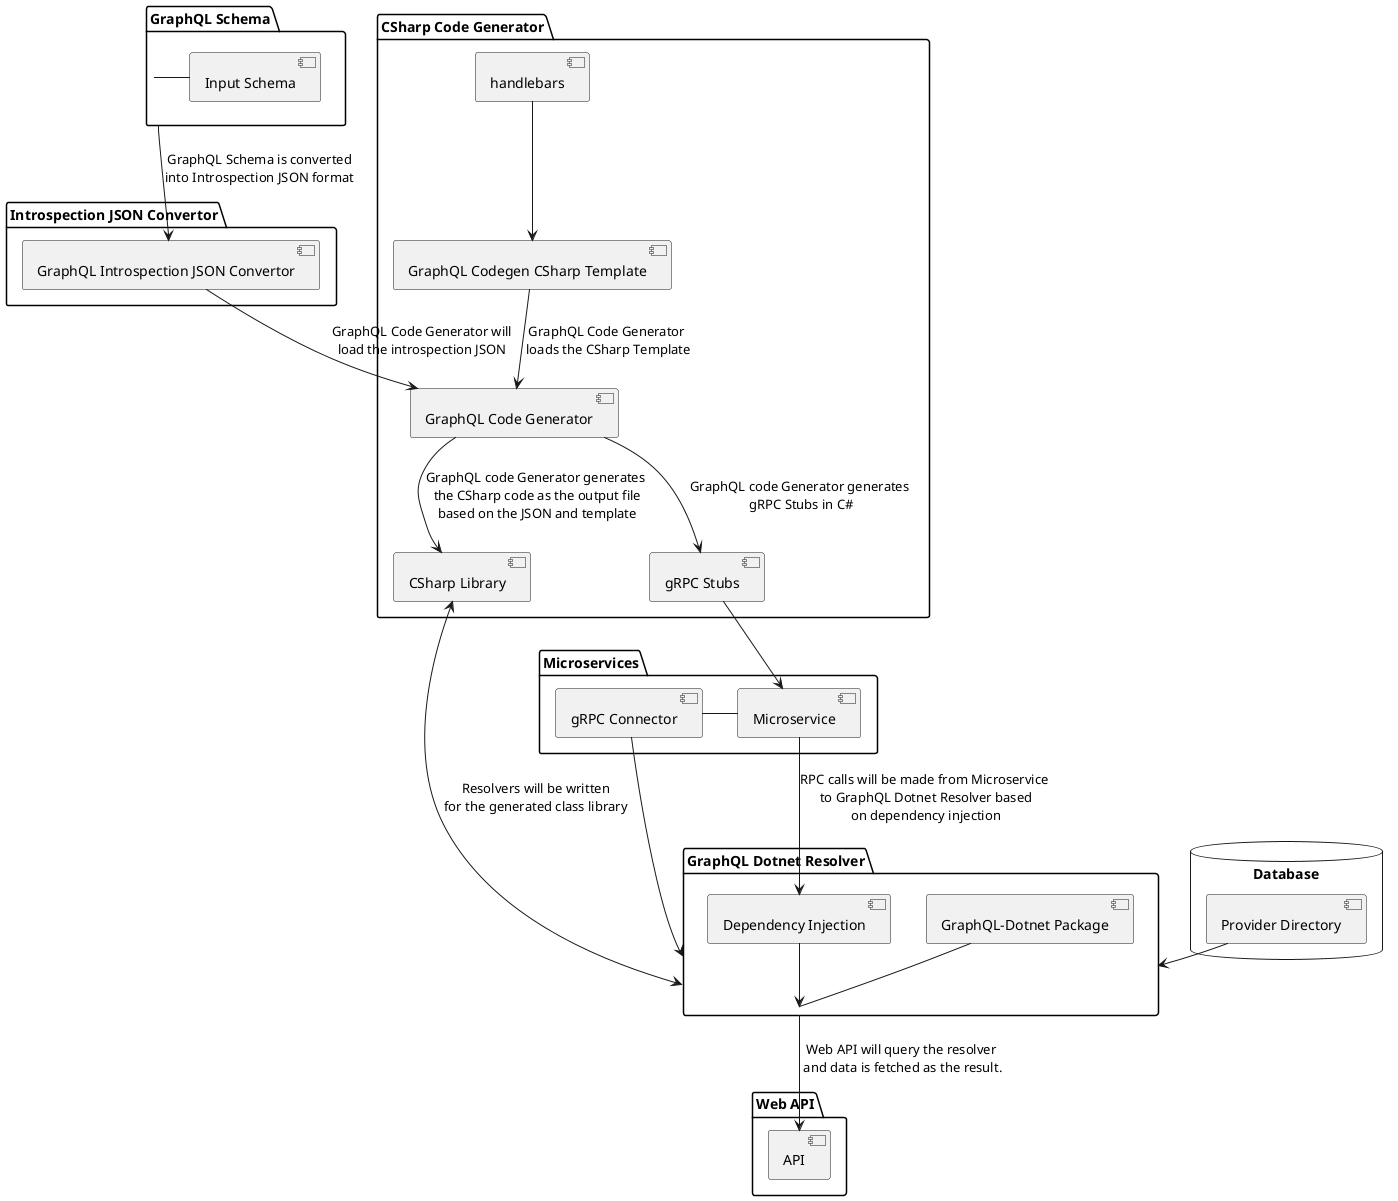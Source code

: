 
@startuml

package "GraphQL Schema" {
    [Input Schema] - [GraphQL Schema] 
}

package "Introspection JSON Convertor" {
    [GraphQL Schema] --> [GraphQL Introspection JSON Convertor] : GraphQL Schema is converted\ninto Introspection JSON format
}

package "CSharp Code Generator" {
    [handlebars] --> [GraphQL Codegen CSharp Template]
    [GraphQL Introspection JSON Convertor] --> [GraphQL Code Generator] : GraphQL Code Generator will\nload the introspection JSON
    [GraphQL Codegen CSharp Template] --> [GraphQL Code Generator]: GraphQL Code Generator \nloads the CSharp Template
    [GraphQL Code Generator] -->  [CSharp Library] : GraphQL code Generator generates \nthe CSharp code as the output file\nbased on the JSON and template
    [GraphQL Code Generator] -->  [gRPC Stubs] : GraphQL code Generator generates\n gRPC Stubs in C#
}
  
package "GraphQL Dotnet Resolver" {
    [GraphQL-Dotnet Package] - [GraphQL Dotnet Resolver] 
    [Dependency Injection] -->  [GraphQL Dotnet Resolver]
}

package "Microservices" {
    [Microservice] -->  [Dependency Injection] : RPC calls will be made from Microservice\n to GraphQL Dotnet Resolver based\n on dependency injection
    [gRPC Connector] --> [GraphQL Dotnet Resolver]
    [Microservice] - [gRPC Connector]
}

database "Database" {
    [Provider Directory] --> [GraphQL Dotnet Resolver]
}


[CSharp Library] <--> [GraphQL Dotnet Resolver] : Resolvers will be written\nfor the generated class library

package "Web API" {
   [GraphQL Dotnet Resolver] --> [API]: Web API will query the resolver\n and data is fetched as the result.
}
 [gRPC Stubs] -->  [Microservice]
@enduml
